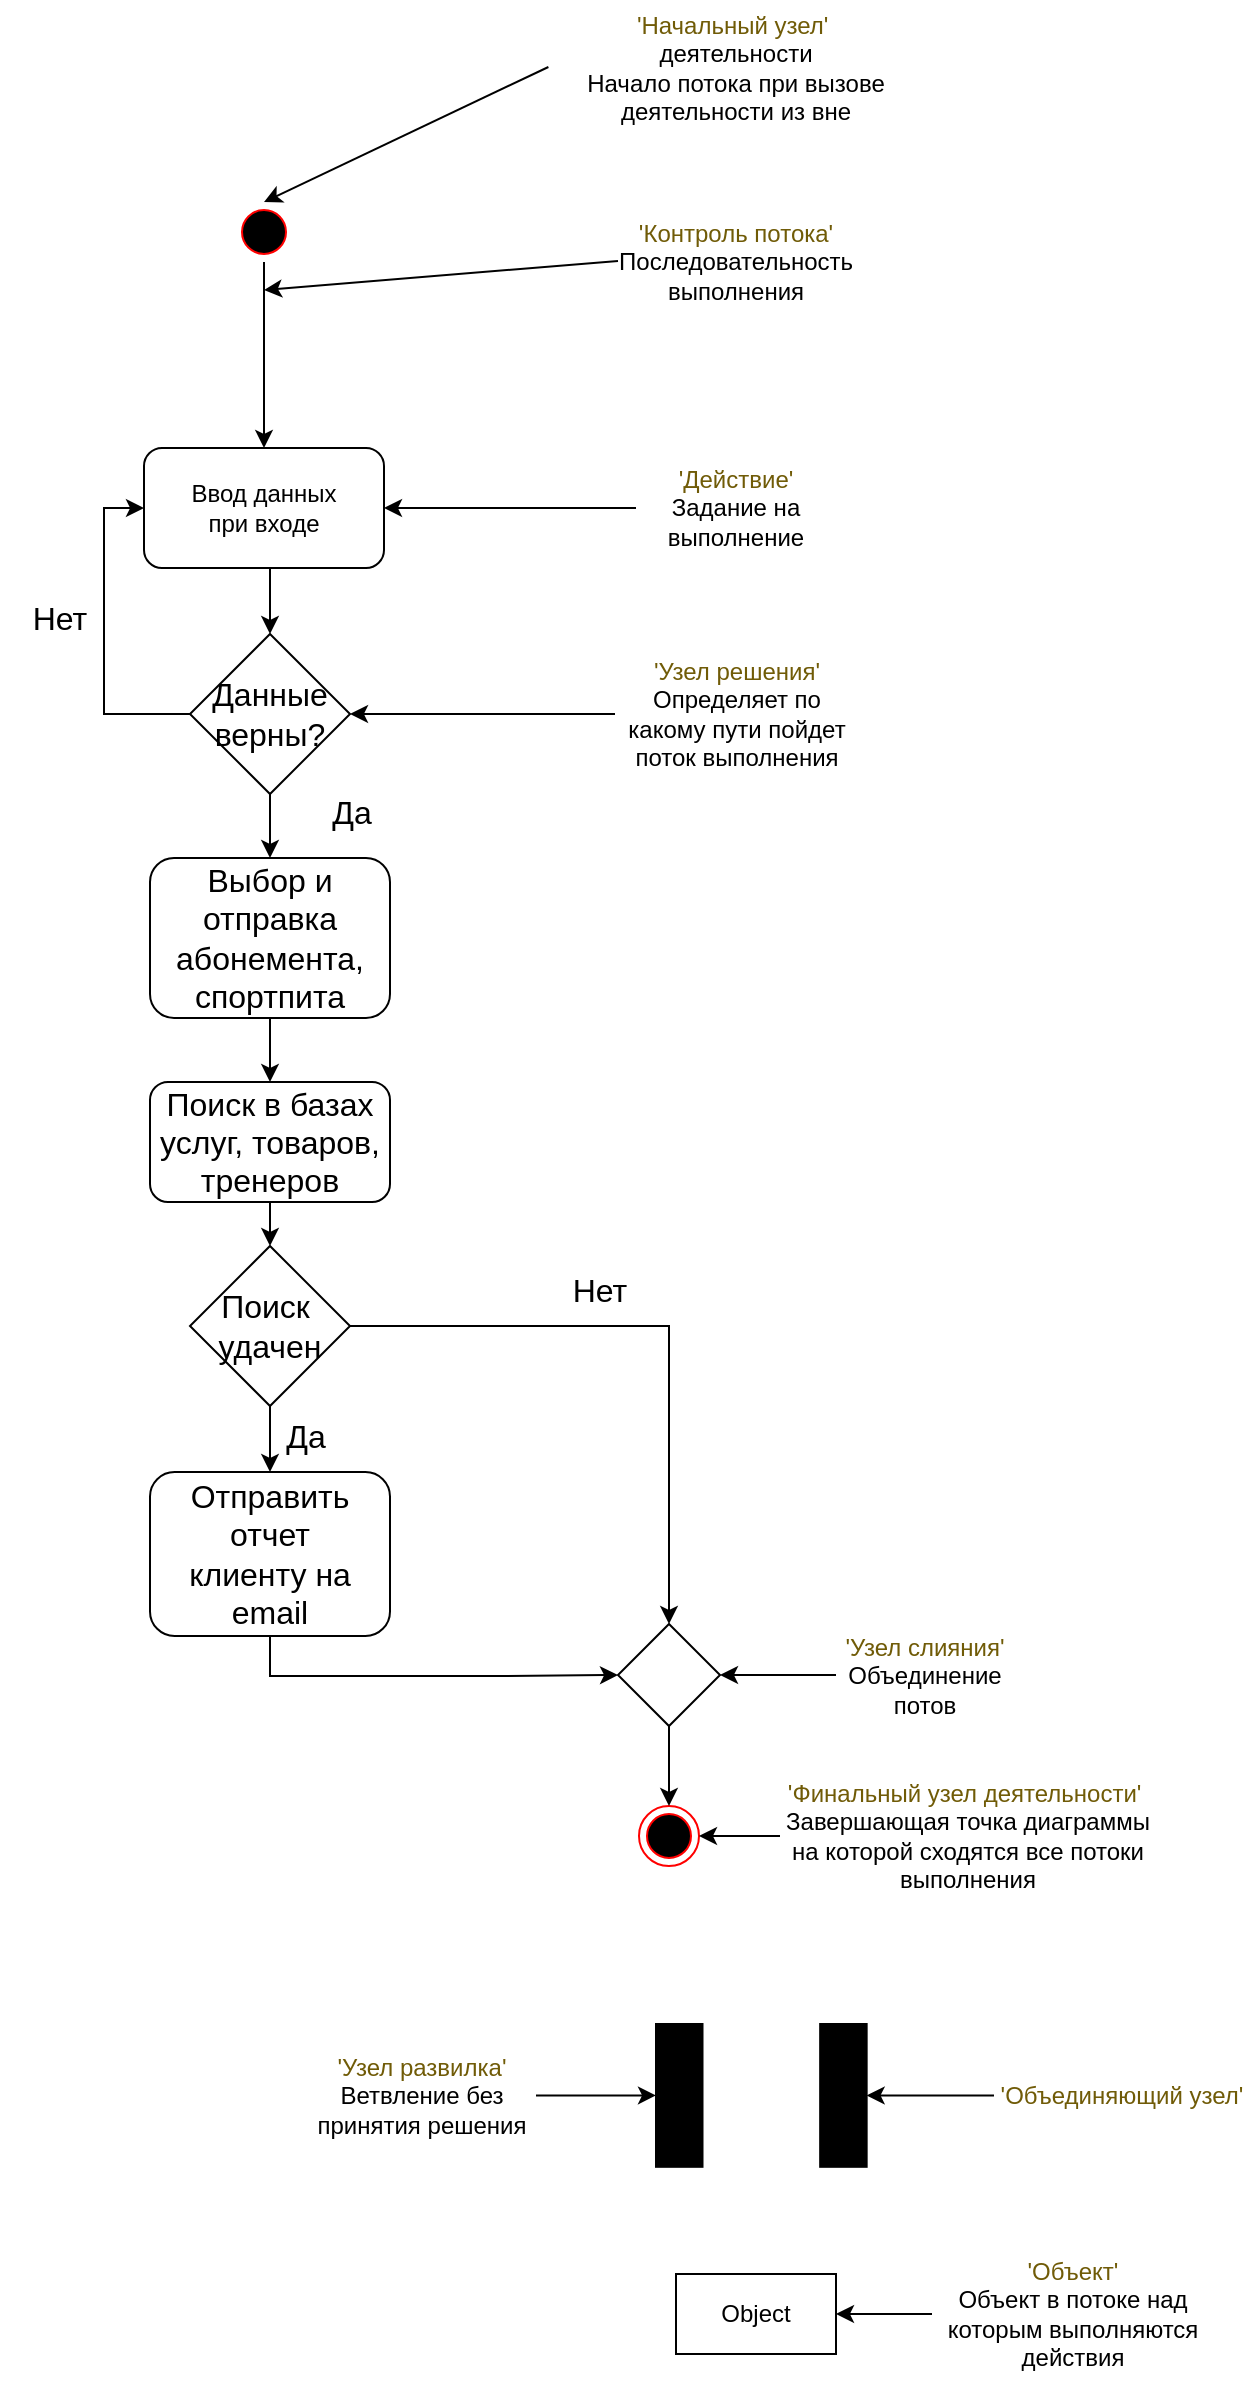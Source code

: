 <mxfile version="21.2.0" type="device">
  <diagram id="IiSFRxyOohL2XL2Hz47J" name="Страница 1">
    <mxGraphModel dx="1498" dy="1216" grid="0" gridSize="10" guides="1" tooltips="1" connect="1" arrows="1" fold="1" page="0" pageScale="1" pageWidth="827" pageHeight="1169" math="0" shadow="0">
      <root>
        <mxCell id="0" />
        <mxCell id="1" parent="0" />
        <mxCell id="B-41f9TCf_5CrsOcsn9--7" style="edgeStyle=orthogonalEdgeStyle;rounded=0;orthogonalLoop=1;jettySize=auto;html=1;exitX=0;exitY=0.5;exitDx=0;exitDy=0;entryX=0;entryY=0.5;entryDx=0;entryDy=0;" parent="1" source="IYuRHqlYadxXB5U-wxWU-6" target="B-41f9TCf_5CrsOcsn9--3" edge="1">
          <mxGeometry relative="1" as="geometry" />
        </mxCell>
        <mxCell id="B-41f9TCf_5CrsOcsn9--10" style="edgeStyle=orthogonalEdgeStyle;rounded=0;orthogonalLoop=1;jettySize=auto;html=1;exitX=0.5;exitY=1;exitDx=0;exitDy=0;entryX=0.5;entryY=0;entryDx=0;entryDy=0;" parent="1" source="IYuRHqlYadxXB5U-wxWU-6" target="IYuRHqlYadxXB5U-wxWU-11" edge="1">
          <mxGeometry relative="1" as="geometry" />
        </mxCell>
        <mxCell id="IYuRHqlYadxXB5U-wxWU-6" value="Данные&lt;br&gt;верны?" style="rhombus;whiteSpace=wrap;html=1;fontSize=16;" parent="1" vertex="1">
          <mxGeometry x="203" y="210" width="80" height="80" as="geometry" />
        </mxCell>
        <mxCell id="IYuRHqlYadxXB5U-wxWU-10" value="Нет" style="text;strokeColor=none;fillColor=none;html=1;align=center;verticalAlign=middle;whiteSpace=wrap;rounded=0;fontSize=16;" parent="1" vertex="1">
          <mxGeometry x="108" y="187" width="60" height="30" as="geometry" />
        </mxCell>
        <mxCell id="B-41f9TCf_5CrsOcsn9--11" style="edgeStyle=orthogonalEdgeStyle;rounded=0;orthogonalLoop=1;jettySize=auto;html=1;exitX=0.5;exitY=1;exitDx=0;exitDy=0;entryX=0.5;entryY=0;entryDx=0;entryDy=0;" parent="1" source="IYuRHqlYadxXB5U-wxWU-11" target="IYuRHqlYadxXB5U-wxWU-15" edge="1">
          <mxGeometry relative="1" as="geometry" />
        </mxCell>
        <mxCell id="IYuRHqlYadxXB5U-wxWU-11" value="Выбор и&lt;br&gt;отправка абонемента, спортпита" style="rounded=1;whiteSpace=wrap;html=1;fontSize=16;" parent="1" vertex="1">
          <mxGeometry x="183" y="322" width="120" height="80" as="geometry" />
        </mxCell>
        <mxCell id="IYuRHqlYadxXB5U-wxWU-13" value="Да" style="text;strokeColor=none;fillColor=none;html=1;align=center;verticalAlign=middle;whiteSpace=wrap;rounded=0;fontSize=16;" parent="1" vertex="1">
          <mxGeometry x="254" y="284" width="60" height="30" as="geometry" />
        </mxCell>
        <mxCell id="B-41f9TCf_5CrsOcsn9--13" style="edgeStyle=orthogonalEdgeStyle;rounded=0;orthogonalLoop=1;jettySize=auto;html=1;exitX=0.5;exitY=1;exitDx=0;exitDy=0;entryX=0.5;entryY=0;entryDx=0;entryDy=0;" parent="1" source="IYuRHqlYadxXB5U-wxWU-15" target="IYuRHqlYadxXB5U-wxWU-17" edge="1">
          <mxGeometry relative="1" as="geometry" />
        </mxCell>
        <mxCell id="IYuRHqlYadxXB5U-wxWU-15" value="Поиск в базах&lt;br&gt;услуг, товаров, тренеров" style="rounded=1;whiteSpace=wrap;html=1;fontSize=16;" parent="1" vertex="1">
          <mxGeometry x="183" y="434" width="120" height="60" as="geometry" />
        </mxCell>
        <mxCell id="B-41f9TCf_5CrsOcsn9--14" style="edgeStyle=orthogonalEdgeStyle;rounded=0;orthogonalLoop=1;jettySize=auto;html=1;exitX=0.5;exitY=1;exitDx=0;exitDy=0;entryX=0.5;entryY=0;entryDx=0;entryDy=0;" parent="1" source="IYuRHqlYadxXB5U-wxWU-17" target="IYuRHqlYadxXB5U-wxWU-26" edge="1">
          <mxGeometry relative="1" as="geometry" />
        </mxCell>
        <mxCell id="B-41f9TCf_5CrsOcsn9--30" style="edgeStyle=orthogonalEdgeStyle;rounded=0;orthogonalLoop=1;jettySize=auto;html=1;exitX=1;exitY=0.5;exitDx=0;exitDy=0;entryX=0.5;entryY=0;entryDx=0;entryDy=0;" parent="1" source="IYuRHqlYadxXB5U-wxWU-17" target="B-41f9TCf_5CrsOcsn9--27" edge="1">
          <mxGeometry relative="1" as="geometry" />
        </mxCell>
        <mxCell id="IYuRHqlYadxXB5U-wxWU-17" value="Поиск&amp;nbsp;&lt;br&gt;удачен" style="rhombus;whiteSpace=wrap;html=1;fontSize=16;" parent="1" vertex="1">
          <mxGeometry x="203" y="516" width="80" height="80" as="geometry" />
        </mxCell>
        <mxCell id="IYuRHqlYadxXB5U-wxWU-19" value="" style="ellipse;html=1;shape=endState;fillColor=#000000;strokeColor=#ff0000;fontSize=16;" parent="1" vertex="1">
          <mxGeometry x="427.5" y="796" width="30" height="30" as="geometry" />
        </mxCell>
        <mxCell id="IYuRHqlYadxXB5U-wxWU-21" value="Нет" style="text;strokeColor=none;fillColor=none;html=1;align=center;verticalAlign=middle;whiteSpace=wrap;rounded=0;fontSize=16;" parent="1" vertex="1">
          <mxGeometry x="378" y="523" width="60" height="30" as="geometry" />
        </mxCell>
        <mxCell id="IYuRHqlYadxXB5U-wxWU-25" value="Да" style="text;strokeColor=none;fillColor=none;html=1;align=center;verticalAlign=middle;whiteSpace=wrap;rounded=0;fontSize=16;" parent="1" vertex="1">
          <mxGeometry x="231" y="596" width="60" height="30" as="geometry" />
        </mxCell>
        <mxCell id="B-41f9TCf_5CrsOcsn9--29" style="edgeStyle=orthogonalEdgeStyle;rounded=0;orthogonalLoop=1;jettySize=auto;html=1;exitX=0.5;exitY=1;exitDx=0;exitDy=0;entryX=0;entryY=0.5;entryDx=0;entryDy=0;" parent="1" source="IYuRHqlYadxXB5U-wxWU-26" target="B-41f9TCf_5CrsOcsn9--27" edge="1">
          <mxGeometry relative="1" as="geometry" />
        </mxCell>
        <mxCell id="IYuRHqlYadxXB5U-wxWU-26" value="Отправить отчет&lt;br&gt;клиенту на email" style="rounded=1;whiteSpace=wrap;html=1;fontSize=16;" parent="1" vertex="1">
          <mxGeometry x="183" y="629" width="120" height="82" as="geometry" />
        </mxCell>
        <mxCell id="B-41f9TCf_5CrsOcsn9--5" style="edgeStyle=orthogonalEdgeStyle;rounded=0;orthogonalLoop=1;jettySize=auto;html=1;exitX=0.5;exitY=1;exitDx=0;exitDy=0;entryX=0.5;entryY=0;entryDx=0;entryDy=0;" parent="1" source="B-41f9TCf_5CrsOcsn9--3" target="IYuRHqlYadxXB5U-wxWU-6" edge="1">
          <mxGeometry relative="1" as="geometry" />
        </mxCell>
        <mxCell id="B-41f9TCf_5CrsOcsn9--3" value="Ввод данных&lt;br&gt;при входе" style="rounded=1;whiteSpace=wrap;html=1;" parent="1" vertex="1">
          <mxGeometry x="180" y="117" width="120" height="60" as="geometry" />
        </mxCell>
        <mxCell id="Z_aSen6VDTzwgfm4HbOV-1" style="edgeStyle=orthogonalEdgeStyle;rounded=0;orthogonalLoop=1;jettySize=auto;html=1;exitX=0.5;exitY=1;exitDx=0;exitDy=0;entryX=0.5;entryY=0;entryDx=0;entryDy=0;" edge="1" parent="1" source="B-41f9TCf_5CrsOcsn9--15" target="B-41f9TCf_5CrsOcsn9--3">
          <mxGeometry relative="1" as="geometry" />
        </mxCell>
        <mxCell id="B-41f9TCf_5CrsOcsn9--15" value="" style="ellipse;html=1;shape=startState;fillColor=#000000;strokeColor=#ff0000;" parent="1" vertex="1">
          <mxGeometry x="225" y="-6" width="30" height="30" as="geometry" />
        </mxCell>
        <mxCell id="B-41f9TCf_5CrsOcsn9--17" value="&lt;font color=&quot;#705b07&quot;&gt;&#39;Начальный узел&#39;&amp;nbsp;&lt;br&gt;&lt;/font&gt;деятельности&lt;br&gt;Начало потока при вызове деятельности из вне" style="text;html=1;strokeColor=none;fillColor=none;align=center;verticalAlign=middle;whiteSpace=wrap;rounded=0;" parent="1" vertex="1">
          <mxGeometry x="382.2" y="-107" width="187.6" height="67" as="geometry" />
        </mxCell>
        <mxCell id="B-41f9TCf_5CrsOcsn9--20" value="" style="endArrow=classic;html=1;rounded=0;exitX=0;exitY=0.5;exitDx=0;exitDy=0;entryX=0.5;entryY=0;entryDx=0;entryDy=0;" parent="1" source="B-41f9TCf_5CrsOcsn9--17" target="B-41f9TCf_5CrsOcsn9--15" edge="1">
          <mxGeometry width="50" height="50" relative="1" as="geometry">
            <mxPoint x="367" y="165" as="sourcePoint" />
            <mxPoint x="417" y="115" as="targetPoint" />
          </mxGeometry>
        </mxCell>
        <mxCell id="B-41f9TCf_5CrsOcsn9--21" value="&lt;font color=&quot;#705b07&quot;&gt;&#39;Контроль потока&#39;&lt;/font&gt;&lt;br&gt;Последовательность выполнения" style="text;html=1;strokeColor=none;fillColor=none;align=center;verticalAlign=middle;whiteSpace=wrap;rounded=0;" parent="1" vertex="1">
          <mxGeometry x="417" y="-6" width="118" height="59" as="geometry" />
        </mxCell>
        <mxCell id="B-41f9TCf_5CrsOcsn9--22" value="" style="endArrow=classic;html=1;rounded=0;exitX=0;exitY=0.5;exitDx=0;exitDy=0;" parent="1" source="B-41f9TCf_5CrsOcsn9--21" edge="1">
          <mxGeometry width="50" height="50" relative="1" as="geometry">
            <mxPoint x="365" y="145" as="sourcePoint" />
            <mxPoint x="240" y="38" as="targetPoint" />
          </mxGeometry>
        </mxCell>
        <mxCell id="Z_aSen6VDTzwgfm4HbOV-2" style="edgeStyle=orthogonalEdgeStyle;rounded=0;orthogonalLoop=1;jettySize=auto;html=1;exitX=0;exitY=0.5;exitDx=0;exitDy=0;entryX=1;entryY=0.5;entryDx=0;entryDy=0;" edge="1" parent="1" source="B-41f9TCf_5CrsOcsn9--23" target="B-41f9TCf_5CrsOcsn9--3">
          <mxGeometry relative="1" as="geometry" />
        </mxCell>
        <mxCell id="B-41f9TCf_5CrsOcsn9--23" value="&lt;font color=&quot;#705b07&quot;&gt;&#39;Действие&#39;&lt;/font&gt;&lt;br&gt;Задание на выполнение" style="text;html=1;strokeColor=none;fillColor=none;align=center;verticalAlign=middle;whiteSpace=wrap;rounded=0;" parent="1" vertex="1">
          <mxGeometry x="426" y="122" width="100" height="50" as="geometry" />
        </mxCell>
        <mxCell id="B-41f9TCf_5CrsOcsn9--25" value="&lt;font color=&quot;#705b07&quot;&gt;&#39;Узел решения&#39;&lt;/font&gt;&lt;br&gt;Определяет по какому пути пойдет поток выполнения&lt;br&gt;" style="text;html=1;strokeColor=none;fillColor=none;align=center;verticalAlign=middle;whiteSpace=wrap;rounded=0;" parent="1" vertex="1">
          <mxGeometry x="415.5" y="219.75" width="121" height="60.5" as="geometry" />
        </mxCell>
        <mxCell id="B-41f9TCf_5CrsOcsn9--26" value="" style="endArrow=classic;html=1;rounded=0;exitX=0;exitY=0.5;exitDx=0;exitDy=0;entryX=1;entryY=0.5;entryDx=0;entryDy=0;" parent="1" source="B-41f9TCf_5CrsOcsn9--25" target="IYuRHqlYadxXB5U-wxWU-6" edge="1">
          <mxGeometry width="50" height="50" relative="1" as="geometry">
            <mxPoint x="369" y="140" as="sourcePoint" />
            <mxPoint x="417" y="92" as="targetPoint" />
          </mxGeometry>
        </mxCell>
        <mxCell id="B-41f9TCf_5CrsOcsn9--31" style="edgeStyle=orthogonalEdgeStyle;rounded=0;orthogonalLoop=1;jettySize=auto;html=1;exitX=0.5;exitY=1;exitDx=0;exitDy=0;entryX=0.5;entryY=0;entryDx=0;entryDy=0;" parent="1" source="B-41f9TCf_5CrsOcsn9--27" target="IYuRHqlYadxXB5U-wxWU-19" edge="1">
          <mxGeometry relative="1" as="geometry" />
        </mxCell>
        <mxCell id="B-41f9TCf_5CrsOcsn9--27" value="" style="rhombus;whiteSpace=wrap;html=1;" parent="1" vertex="1">
          <mxGeometry x="417" y="705" width="51" height="51" as="geometry" />
        </mxCell>
        <mxCell id="B-41f9TCf_5CrsOcsn9--32" value="&lt;font color=&quot;#705b07&quot;&gt;&#39;Узел слияния&#39;&lt;/font&gt;&lt;br&gt;Объединение потов&lt;br&gt;" style="text;html=1;strokeColor=none;fillColor=none;align=center;verticalAlign=middle;whiteSpace=wrap;rounded=0;" parent="1" vertex="1">
          <mxGeometry x="526" y="708.25" width="89" height="44.5" as="geometry" />
        </mxCell>
        <mxCell id="B-41f9TCf_5CrsOcsn9--33" value="" style="endArrow=classic;html=1;rounded=0;exitX=0;exitY=0.5;exitDx=0;exitDy=0;entryX=1;entryY=0.5;entryDx=0;entryDy=0;" parent="1" source="B-41f9TCf_5CrsOcsn9--32" target="B-41f9TCf_5CrsOcsn9--27" edge="1">
          <mxGeometry width="50" height="50" relative="1" as="geometry">
            <mxPoint x="437" y="682" as="sourcePoint" />
            <mxPoint x="487" y="632" as="targetPoint" />
          </mxGeometry>
        </mxCell>
        <mxCell id="B-41f9TCf_5CrsOcsn9--34" value="" style="rounded=0;whiteSpace=wrap;html=1;rotation=90;fillColor=#000000;" parent="1" vertex="1">
          <mxGeometry x="411.92" y="929.08" width="71.41" height="23.25" as="geometry" />
        </mxCell>
        <mxCell id="B-41f9TCf_5CrsOcsn9--35" value="" style="rounded=0;whiteSpace=wrap;html=1;rotation=90;strokeColor=#000000;fillColor=#000000;" parent="1" vertex="1">
          <mxGeometry x="494" y="929.08" width="71.41" height="23.25" as="geometry" />
        </mxCell>
        <mxCell id="B-41f9TCf_5CrsOcsn9--37" style="edgeStyle=orthogonalEdgeStyle;rounded=0;orthogonalLoop=1;jettySize=auto;html=1;exitX=1;exitY=0.5;exitDx=0;exitDy=0;entryX=0.5;entryY=1;entryDx=0;entryDy=0;" parent="1" source="B-41f9TCf_5CrsOcsn9--36" target="B-41f9TCf_5CrsOcsn9--34" edge="1">
          <mxGeometry relative="1" as="geometry" />
        </mxCell>
        <mxCell id="B-41f9TCf_5CrsOcsn9--36" value="&lt;font color=&quot;#705b07&quot;&gt;&#39;Узел развилка&#39;&lt;/font&gt;&lt;br&gt;Ветвление без принятия решения" style="text;html=1;strokeColor=none;fillColor=none;align=center;verticalAlign=middle;whiteSpace=wrap;rounded=0;" parent="1" vertex="1">
          <mxGeometry x="262" y="912.2" width="114" height="57" as="geometry" />
        </mxCell>
        <mxCell id="B-41f9TCf_5CrsOcsn9--38" value="&lt;font color=&quot;#705b07&quot;&gt;&#39;Объединяющий узел&#39;&lt;/font&gt;&lt;br&gt;" style="text;html=1;strokeColor=none;fillColor=none;align=center;verticalAlign=middle;whiteSpace=wrap;rounded=0;" parent="1" vertex="1">
          <mxGeometry x="605" y="908.8" width="127.6" height="63.8" as="geometry" />
        </mxCell>
        <mxCell id="B-41f9TCf_5CrsOcsn9--39" value="" style="endArrow=classic;html=1;rounded=0;exitX=0;exitY=0.5;exitDx=0;exitDy=0;entryX=0.5;entryY=0;entryDx=0;entryDy=0;" parent="1" source="B-41f9TCf_5CrsOcsn9--38" target="B-41f9TCf_5CrsOcsn9--35" edge="1">
          <mxGeometry width="50" height="50" relative="1" as="geometry">
            <mxPoint x="471" y="669" as="sourcePoint" />
            <mxPoint x="521" y="619" as="targetPoint" />
          </mxGeometry>
        </mxCell>
        <mxCell id="B-41f9TCf_5CrsOcsn9--40" value="Object" style="rounded=0;whiteSpace=wrap;html=1;" parent="1" vertex="1">
          <mxGeometry x="446" y="1030" width="80" height="40" as="geometry" />
        </mxCell>
        <mxCell id="B-41f9TCf_5CrsOcsn9--41" value="&lt;font color=&quot;#705b07&quot;&gt;&#39;Объект&#39;&lt;/font&gt;&lt;br&gt;Объект в потоке над которым выполняются действия" style="text;html=1;strokeColor=none;fillColor=none;align=center;verticalAlign=middle;whiteSpace=wrap;rounded=0;" parent="1" vertex="1">
          <mxGeometry x="574" y="1014.75" width="141" height="70.5" as="geometry" />
        </mxCell>
        <mxCell id="B-41f9TCf_5CrsOcsn9--42" value="" style="endArrow=classic;html=1;rounded=0;exitX=0;exitY=0.5;exitDx=0;exitDy=0;entryX=1;entryY=0.5;entryDx=0;entryDy=0;" parent="1" source="B-41f9TCf_5CrsOcsn9--41" target="B-41f9TCf_5CrsOcsn9--40" edge="1">
          <mxGeometry width="50" height="50" relative="1" as="geometry">
            <mxPoint x="471" y="922" as="sourcePoint" />
            <mxPoint x="521" y="872" as="targetPoint" />
          </mxGeometry>
        </mxCell>
        <mxCell id="B-41f9TCf_5CrsOcsn9--44" value="&lt;font color=&quot;#705b07&quot;&gt;&#39;Финальный узел деятельности&#39;&amp;nbsp;&lt;br&gt;&lt;/font&gt;Завершающая точка диаграммы на которой сходятся все потоки выполнения" style="text;html=1;strokeColor=none;fillColor=none;align=center;verticalAlign=middle;whiteSpace=wrap;rounded=0;" parent="1" vertex="1">
          <mxGeometry x="498" y="777.5" width="187.6" height="67" as="geometry" />
        </mxCell>
        <mxCell id="B-41f9TCf_5CrsOcsn9--45" value="" style="endArrow=classic;html=1;rounded=0;exitX=0;exitY=0.5;exitDx=0;exitDy=0;entryX=1;entryY=0.5;entryDx=0;entryDy=0;" parent="1" source="B-41f9TCf_5CrsOcsn9--44" target="IYuRHqlYadxXB5U-wxWU-19" edge="1">
          <mxGeometry width="50" height="50" relative="1" as="geometry">
            <mxPoint x="577" y="788" as="sourcePoint" />
            <mxPoint x="627" y="738" as="targetPoint" />
          </mxGeometry>
        </mxCell>
      </root>
    </mxGraphModel>
  </diagram>
</mxfile>
